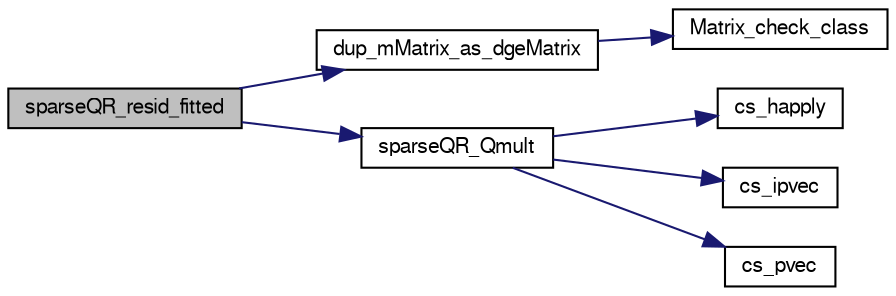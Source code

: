 digraph G
{
  edge [fontname="FreeSans",fontsize=10,labelfontname="FreeSans",labelfontsize=10];
  node [fontname="FreeSans",fontsize=10,shape=record];
  rankdir=LR;
  Node1 [label="sparseQR_resid_fitted",height=0.2,width=0.4,color="black", fillcolor="grey75", style="filled" fontcolor="black"];
  Node1 -> Node2 [color="midnightblue",fontsize=10,style="solid",fontname="FreeSans"];
  Node2 [label="dup_mMatrix_as_dgeMatrix",height=0.2,width=0.4,color="black", fillcolor="white", style="filled",URL="$Mutils_8c.html#574d0797f3bfb4cb555038c8d90cceb8"];
  Node2 -> Node3 [color="midnightblue",fontsize=10,style="solid",fontname="FreeSans"];
  Node3 [label="Matrix_check_class",height=0.2,width=0.4,color="black", fillcolor="white", style="filled",URL="$Mutils_8h.html#2206f293e563a99c83fa8480b7e26912",tooltip="Return the 0-based index of a string match in a vector of strings terminated by an..."];
  Node1 -> Node4 [color="midnightblue",fontsize=10,style="solid",fontname="FreeSans"];
  Node4 [label="sparseQR_Qmult",height=0.2,width=0.4,color="black", fillcolor="white", style="filled",URL="$sparseQR_8c.html#d4bb283bd0128438e01523e07feb4993",tooltip="Apply Householder transformations and the row permutation P to y."];
  Node4 -> Node5 [color="midnightblue",fontsize=10,style="solid",fontname="FreeSans"];
  Node5 [label="cs_happly",height=0.2,width=0.4,color="black", fillcolor="white", style="filled",URL="$cs_8c.html#27050a31d36046e833b7763fe8ef62ce"];
  Node4 -> Node6 [color="midnightblue",fontsize=10,style="solid",fontname="FreeSans"];
  Node6 [label="cs_ipvec",height=0.2,width=0.4,color="black", fillcolor="white", style="filled",URL="$cs_8c.html#1d7df434402e7553c34dbd59fd040159"];
  Node4 -> Node7 [color="midnightblue",fontsize=10,style="solid",fontname="FreeSans"];
  Node7 [label="cs_pvec",height=0.2,width=0.4,color="black", fillcolor="white", style="filled",URL="$cs_8c.html#d854f5cf7572128900a5acb1a7c87754"];
}

